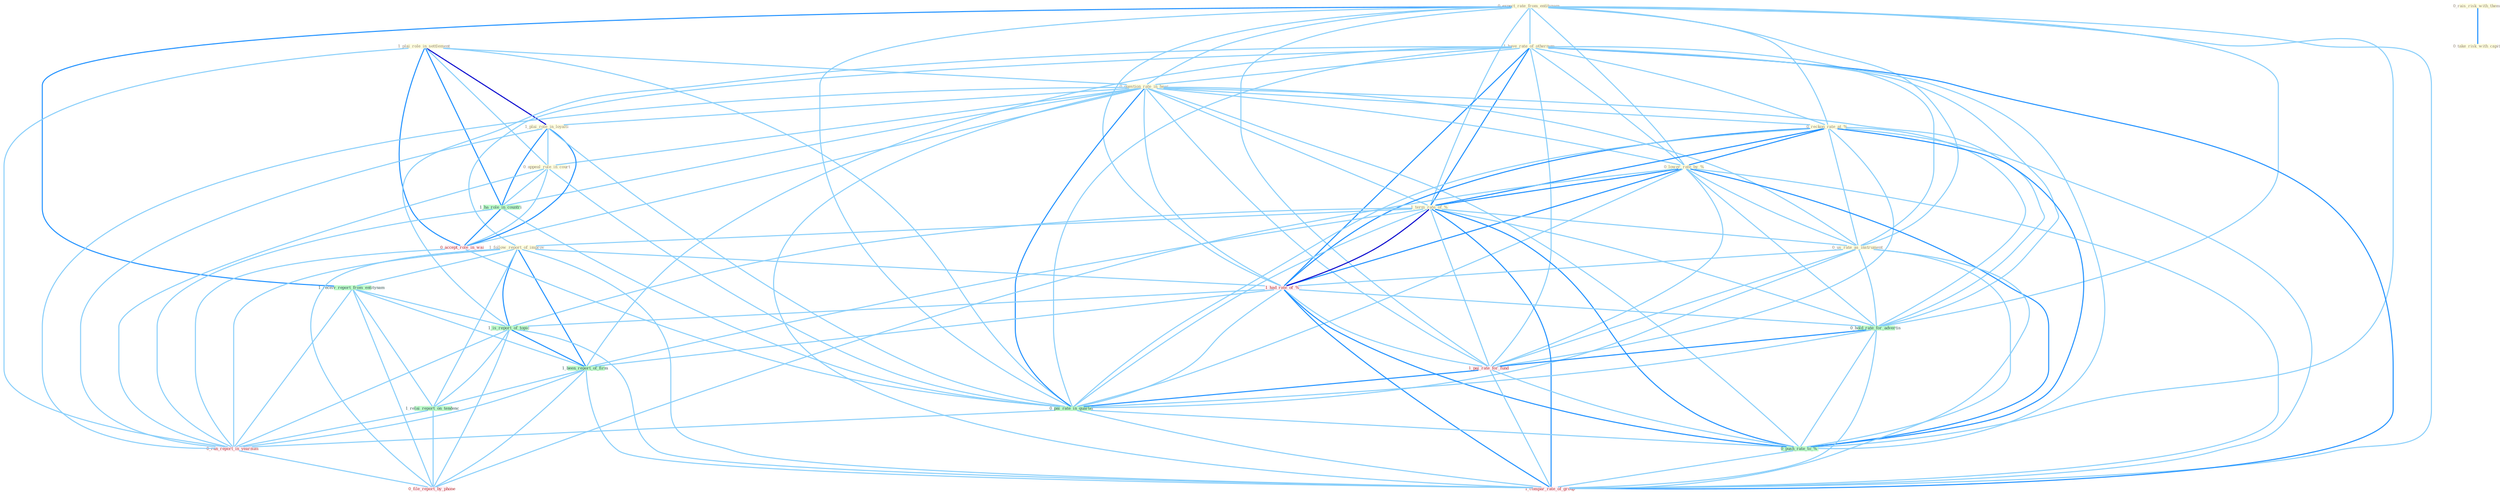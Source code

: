Graph G{ 
    node
    [shape=polygon,style=filled,width=.5,height=.06,color="#BDFCC9",fixedsize=true,fontsize=4,
    fontcolor="#2f4f4f"];
    {node
    [color="#ffffe0", fontcolor="#8b7d6b"] "0_expect_rate_from_entitynam " "1_plai_role_in_settlement " "1_have_rate_of_othernum " "0_question_rate_in_hear " "0_rais_risk_with_them " "0_reckon_rate_at_% " "1_plai_role_in_loyalti " "0_appeal_rule_in_court " "0_lower_rate_by_% " "1_term_rate_of_% " "1_follow_report_of_improv " "0_us_rate_as_instrument " "0_take_risk_with_capit "}
{node [color="#fff0f5", fontcolor="#b22222"] "1_had_rate_of_% " "0_accept_role_in_wai " "1_pai_rate_for_fund " "0_ran_report_in_yearnum " "0_file_report_by_phone " "1_compar_rate_of_group "}
edge [color="#B0E2FF"];

	"0_expect_rate_from_entitynam " -- "1_have_rate_of_othernum " [w="1", color="#87cefa" ];
	"0_expect_rate_from_entitynam " -- "0_question_rate_in_hear " [w="1", color="#87cefa" ];
	"0_expect_rate_from_entitynam " -- "0_reckon_rate_at_% " [w="1", color="#87cefa" ];
	"0_expect_rate_from_entitynam " -- "0_lower_rate_by_% " [w="1", color="#87cefa" ];
	"0_expect_rate_from_entitynam " -- "1_term_rate_of_% " [w="1", color="#87cefa" ];
	"0_expect_rate_from_entitynam " -- "0_us_rate_as_instrument " [w="1", color="#87cefa" ];
	"0_expect_rate_from_entitynam " -- "1_had_rate_of_% " [w="1", color="#87cefa" ];
	"0_expect_rate_from_entitynam " -- "1_receiv_report_from_entitynam " [w="2", color="#1e90ff" , len=0.8];
	"0_expect_rate_from_entitynam " -- "0_hold_rate_for_advertis " [w="1", color="#87cefa" ];
	"0_expect_rate_from_entitynam " -- "1_pai_rate_for_fund " [w="1", color="#87cefa" ];
	"0_expect_rate_from_entitynam " -- "0_pai_rate_in_quarter " [w="1", color="#87cefa" ];
	"0_expect_rate_from_entitynam " -- "0_push_rate_to_% " [w="1", color="#87cefa" ];
	"0_expect_rate_from_entitynam " -- "1_compar_rate_of_group " [w="1", color="#87cefa" ];
	"1_plai_role_in_settlement " -- "0_question_rate_in_hear " [w="1", color="#87cefa" ];
	"1_plai_role_in_settlement " -- "1_plai_role_in_loyalti " [w="3", color="#0000cd" , len=0.6];
	"1_plai_role_in_settlement " -- "0_appeal_rule_in_court " [w="1", color="#87cefa" ];
	"1_plai_role_in_settlement " -- "1_ha_role_in_countri " [w="2", color="#1e90ff" , len=0.8];
	"1_plai_role_in_settlement " -- "0_accept_role_in_wai " [w="2", color="#1e90ff" , len=0.8];
	"1_plai_role_in_settlement " -- "0_pai_rate_in_quarter " [w="1", color="#87cefa" ];
	"1_plai_role_in_settlement " -- "0_ran_report_in_yearnum " [w="1", color="#87cefa" ];
	"1_have_rate_of_othernum " -- "0_question_rate_in_hear " [w="1", color="#87cefa" ];
	"1_have_rate_of_othernum " -- "0_reckon_rate_at_% " [w="1", color="#87cefa" ];
	"1_have_rate_of_othernum " -- "0_lower_rate_by_% " [w="1", color="#87cefa" ];
	"1_have_rate_of_othernum " -- "1_term_rate_of_% " [w="2", color="#1e90ff" , len=0.8];
	"1_have_rate_of_othernum " -- "1_follow_report_of_improv " [w="1", color="#87cefa" ];
	"1_have_rate_of_othernum " -- "0_us_rate_as_instrument " [w="1", color="#87cefa" ];
	"1_have_rate_of_othernum " -- "1_had_rate_of_% " [w="2", color="#1e90ff" , len=0.8];
	"1_have_rate_of_othernum " -- "1_is_report_of_topic " [w="1", color="#87cefa" ];
	"1_have_rate_of_othernum " -- "0_hold_rate_for_advertis " [w="1", color="#87cefa" ];
	"1_have_rate_of_othernum " -- "1_been_report_of_firm " [w="1", color="#87cefa" ];
	"1_have_rate_of_othernum " -- "1_pai_rate_for_fund " [w="1", color="#87cefa" ];
	"1_have_rate_of_othernum " -- "0_pai_rate_in_quarter " [w="1", color="#87cefa" ];
	"1_have_rate_of_othernum " -- "0_push_rate_to_% " [w="1", color="#87cefa" ];
	"1_have_rate_of_othernum " -- "1_compar_rate_of_group " [w="2", color="#1e90ff" , len=0.8];
	"0_question_rate_in_hear " -- "0_reckon_rate_at_% " [w="1", color="#87cefa" ];
	"0_question_rate_in_hear " -- "1_plai_role_in_loyalti " [w="1", color="#87cefa" ];
	"0_question_rate_in_hear " -- "0_appeal_rule_in_court " [w="1", color="#87cefa" ];
	"0_question_rate_in_hear " -- "0_lower_rate_by_% " [w="1", color="#87cefa" ];
	"0_question_rate_in_hear " -- "1_term_rate_of_% " [w="1", color="#87cefa" ];
	"0_question_rate_in_hear " -- "0_us_rate_as_instrument " [w="1", color="#87cefa" ];
	"0_question_rate_in_hear " -- "1_had_rate_of_% " [w="1", color="#87cefa" ];
	"0_question_rate_in_hear " -- "1_ha_role_in_countri " [w="1", color="#87cefa" ];
	"0_question_rate_in_hear " -- "0_hold_rate_for_advertis " [w="1", color="#87cefa" ];
	"0_question_rate_in_hear " -- "0_accept_role_in_wai " [w="1", color="#87cefa" ];
	"0_question_rate_in_hear " -- "1_pai_rate_for_fund " [w="1", color="#87cefa" ];
	"0_question_rate_in_hear " -- "0_pai_rate_in_quarter " [w="2", color="#1e90ff" , len=0.8];
	"0_question_rate_in_hear " -- "0_ran_report_in_yearnum " [w="1", color="#87cefa" ];
	"0_question_rate_in_hear " -- "0_push_rate_to_% " [w="1", color="#87cefa" ];
	"0_question_rate_in_hear " -- "1_compar_rate_of_group " [w="1", color="#87cefa" ];
	"0_rais_risk_with_them " -- "0_take_risk_with_capit " [w="2", color="#1e90ff" , len=0.8];
	"0_reckon_rate_at_% " -- "0_lower_rate_by_% " [w="2", color="#1e90ff" , len=0.8];
	"0_reckon_rate_at_% " -- "1_term_rate_of_% " [w="2", color="#1e90ff" , len=0.8];
	"0_reckon_rate_at_% " -- "0_us_rate_as_instrument " [w="1", color="#87cefa" ];
	"0_reckon_rate_at_% " -- "1_had_rate_of_% " [w="2", color="#1e90ff" , len=0.8];
	"0_reckon_rate_at_% " -- "0_hold_rate_for_advertis " [w="1", color="#87cefa" ];
	"0_reckon_rate_at_% " -- "1_pai_rate_for_fund " [w="1", color="#87cefa" ];
	"0_reckon_rate_at_% " -- "0_pai_rate_in_quarter " [w="1", color="#87cefa" ];
	"0_reckon_rate_at_% " -- "0_push_rate_to_% " [w="2", color="#1e90ff" , len=0.8];
	"0_reckon_rate_at_% " -- "1_compar_rate_of_group " [w="1", color="#87cefa" ];
	"1_plai_role_in_loyalti " -- "0_appeal_rule_in_court " [w="1", color="#87cefa" ];
	"1_plai_role_in_loyalti " -- "1_ha_role_in_countri " [w="2", color="#1e90ff" , len=0.8];
	"1_plai_role_in_loyalti " -- "0_accept_role_in_wai " [w="2", color="#1e90ff" , len=0.8];
	"1_plai_role_in_loyalti " -- "0_pai_rate_in_quarter " [w="1", color="#87cefa" ];
	"1_plai_role_in_loyalti " -- "0_ran_report_in_yearnum " [w="1", color="#87cefa" ];
	"0_appeal_rule_in_court " -- "1_ha_role_in_countri " [w="1", color="#87cefa" ];
	"0_appeal_rule_in_court " -- "0_accept_role_in_wai " [w="1", color="#87cefa" ];
	"0_appeal_rule_in_court " -- "0_pai_rate_in_quarter " [w="1", color="#87cefa" ];
	"0_appeal_rule_in_court " -- "0_ran_report_in_yearnum " [w="1", color="#87cefa" ];
	"0_lower_rate_by_% " -- "1_term_rate_of_% " [w="2", color="#1e90ff" , len=0.8];
	"0_lower_rate_by_% " -- "0_us_rate_as_instrument " [w="1", color="#87cefa" ];
	"0_lower_rate_by_% " -- "1_had_rate_of_% " [w="2", color="#1e90ff" , len=0.8];
	"0_lower_rate_by_% " -- "0_hold_rate_for_advertis " [w="1", color="#87cefa" ];
	"0_lower_rate_by_% " -- "1_pai_rate_for_fund " [w="1", color="#87cefa" ];
	"0_lower_rate_by_% " -- "0_pai_rate_in_quarter " [w="1", color="#87cefa" ];
	"0_lower_rate_by_% " -- "0_push_rate_to_% " [w="2", color="#1e90ff" , len=0.8];
	"0_lower_rate_by_% " -- "0_file_report_by_phone " [w="1", color="#87cefa" ];
	"0_lower_rate_by_% " -- "1_compar_rate_of_group " [w="1", color="#87cefa" ];
	"1_term_rate_of_% " -- "1_follow_report_of_improv " [w="1", color="#87cefa" ];
	"1_term_rate_of_% " -- "0_us_rate_as_instrument " [w="1", color="#87cefa" ];
	"1_term_rate_of_% " -- "1_had_rate_of_% " [w="3", color="#0000cd" , len=0.6];
	"1_term_rate_of_% " -- "1_is_report_of_topic " [w="1", color="#87cefa" ];
	"1_term_rate_of_% " -- "0_hold_rate_for_advertis " [w="1", color="#87cefa" ];
	"1_term_rate_of_% " -- "1_been_report_of_firm " [w="1", color="#87cefa" ];
	"1_term_rate_of_% " -- "1_pai_rate_for_fund " [w="1", color="#87cefa" ];
	"1_term_rate_of_% " -- "0_pai_rate_in_quarter " [w="1", color="#87cefa" ];
	"1_term_rate_of_% " -- "0_push_rate_to_% " [w="2", color="#1e90ff" , len=0.8];
	"1_term_rate_of_% " -- "1_compar_rate_of_group " [w="2", color="#1e90ff" , len=0.8];
	"1_follow_report_of_improv " -- "1_had_rate_of_% " [w="1", color="#87cefa" ];
	"1_follow_report_of_improv " -- "1_receiv_report_from_entitynam " [w="1", color="#87cefa" ];
	"1_follow_report_of_improv " -- "1_is_report_of_topic " [w="2", color="#1e90ff" , len=0.8];
	"1_follow_report_of_improv " -- "1_been_report_of_firm " [w="2", color="#1e90ff" , len=0.8];
	"1_follow_report_of_improv " -- "1_relai_report_on_tendenc " [w="1", color="#87cefa" ];
	"1_follow_report_of_improv " -- "0_ran_report_in_yearnum " [w="1", color="#87cefa" ];
	"1_follow_report_of_improv " -- "0_file_report_by_phone " [w="1", color="#87cefa" ];
	"1_follow_report_of_improv " -- "1_compar_rate_of_group " [w="1", color="#87cefa" ];
	"0_us_rate_as_instrument " -- "1_had_rate_of_% " [w="1", color="#87cefa" ];
	"0_us_rate_as_instrument " -- "0_hold_rate_for_advertis " [w="1", color="#87cefa" ];
	"0_us_rate_as_instrument " -- "1_pai_rate_for_fund " [w="1", color="#87cefa" ];
	"0_us_rate_as_instrument " -- "0_pai_rate_in_quarter " [w="1", color="#87cefa" ];
	"0_us_rate_as_instrument " -- "0_push_rate_to_% " [w="1", color="#87cefa" ];
	"0_us_rate_as_instrument " -- "1_compar_rate_of_group " [w="1", color="#87cefa" ];
	"1_had_rate_of_% " -- "1_is_report_of_topic " [w="1", color="#87cefa" ];
	"1_had_rate_of_% " -- "0_hold_rate_for_advertis " [w="1", color="#87cefa" ];
	"1_had_rate_of_% " -- "1_been_report_of_firm " [w="1", color="#87cefa" ];
	"1_had_rate_of_% " -- "1_pai_rate_for_fund " [w="1", color="#87cefa" ];
	"1_had_rate_of_% " -- "0_pai_rate_in_quarter " [w="1", color="#87cefa" ];
	"1_had_rate_of_% " -- "0_push_rate_to_% " [w="2", color="#1e90ff" , len=0.8];
	"1_had_rate_of_% " -- "1_compar_rate_of_group " [w="2", color="#1e90ff" , len=0.8];
	"1_ha_role_in_countri " -- "0_accept_role_in_wai " [w="2", color="#1e90ff" , len=0.8];
	"1_ha_role_in_countri " -- "0_pai_rate_in_quarter " [w="1", color="#87cefa" ];
	"1_ha_role_in_countri " -- "0_ran_report_in_yearnum " [w="1", color="#87cefa" ];
	"1_receiv_report_from_entitynam " -- "1_is_report_of_topic " [w="1", color="#87cefa" ];
	"1_receiv_report_from_entitynam " -- "1_been_report_of_firm " [w="1", color="#87cefa" ];
	"1_receiv_report_from_entitynam " -- "1_relai_report_on_tendenc " [w="1", color="#87cefa" ];
	"1_receiv_report_from_entitynam " -- "0_ran_report_in_yearnum " [w="1", color="#87cefa" ];
	"1_receiv_report_from_entitynam " -- "0_file_report_by_phone " [w="1", color="#87cefa" ];
	"1_is_report_of_topic " -- "1_been_report_of_firm " [w="2", color="#1e90ff" , len=0.8];
	"1_is_report_of_topic " -- "1_relai_report_on_tendenc " [w="1", color="#87cefa" ];
	"1_is_report_of_topic " -- "0_ran_report_in_yearnum " [w="1", color="#87cefa" ];
	"1_is_report_of_topic " -- "0_file_report_by_phone " [w="1", color="#87cefa" ];
	"1_is_report_of_topic " -- "1_compar_rate_of_group " [w="1", color="#87cefa" ];
	"0_hold_rate_for_advertis " -- "1_pai_rate_for_fund " [w="2", color="#1e90ff" , len=0.8];
	"0_hold_rate_for_advertis " -- "0_pai_rate_in_quarter " [w="1", color="#87cefa" ];
	"0_hold_rate_for_advertis " -- "0_push_rate_to_% " [w="1", color="#87cefa" ];
	"0_hold_rate_for_advertis " -- "1_compar_rate_of_group " [w="1", color="#87cefa" ];
	"0_accept_role_in_wai " -- "0_pai_rate_in_quarter " [w="1", color="#87cefa" ];
	"0_accept_role_in_wai " -- "0_ran_report_in_yearnum " [w="1", color="#87cefa" ];
	"1_been_report_of_firm " -- "1_relai_report_on_tendenc " [w="1", color="#87cefa" ];
	"1_been_report_of_firm " -- "0_ran_report_in_yearnum " [w="1", color="#87cefa" ];
	"1_been_report_of_firm " -- "0_file_report_by_phone " [w="1", color="#87cefa" ];
	"1_been_report_of_firm " -- "1_compar_rate_of_group " [w="1", color="#87cefa" ];
	"1_pai_rate_for_fund " -- "0_pai_rate_in_quarter " [w="2", color="#1e90ff" , len=0.8];
	"1_pai_rate_for_fund " -- "0_push_rate_to_% " [w="1", color="#87cefa" ];
	"1_pai_rate_for_fund " -- "1_compar_rate_of_group " [w="1", color="#87cefa" ];
	"0_pai_rate_in_quarter " -- "0_ran_report_in_yearnum " [w="1", color="#87cefa" ];
	"0_pai_rate_in_quarter " -- "0_push_rate_to_% " [w="1", color="#87cefa" ];
	"0_pai_rate_in_quarter " -- "1_compar_rate_of_group " [w="1", color="#87cefa" ];
	"1_relai_report_on_tendenc " -- "0_ran_report_in_yearnum " [w="1", color="#87cefa" ];
	"1_relai_report_on_tendenc " -- "0_file_report_by_phone " [w="1", color="#87cefa" ];
	"0_ran_report_in_yearnum " -- "0_file_report_by_phone " [w="1", color="#87cefa" ];
	"0_push_rate_to_% " -- "1_compar_rate_of_group " [w="1", color="#87cefa" ];
}